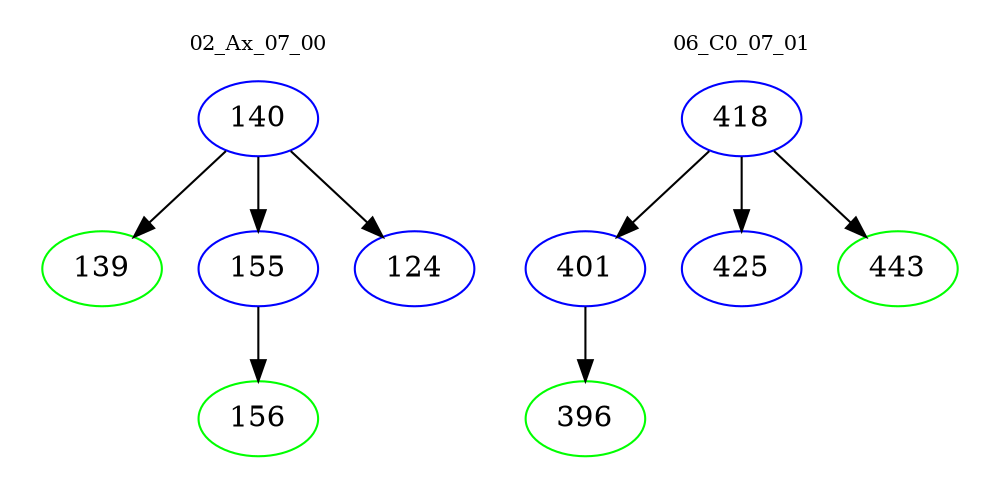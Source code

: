 digraph{
subgraph cluster_0 {
color = white
label = "02_Ax_07_00";
fontsize=10;
T0_140 [label="140", color="blue"]
T0_140 -> T0_139 [color="black"]
T0_139 [label="139", color="green"]
T0_140 -> T0_155 [color="black"]
T0_155 [label="155", color="blue"]
T0_155 -> T0_156 [color="black"]
T0_156 [label="156", color="green"]
T0_140 -> T0_124 [color="black"]
T0_124 [label="124", color="blue"]
}
subgraph cluster_1 {
color = white
label = "06_C0_07_01";
fontsize=10;
T1_418 [label="418", color="blue"]
T1_418 -> T1_401 [color="black"]
T1_401 [label="401", color="blue"]
T1_401 -> T1_396 [color="black"]
T1_396 [label="396", color="green"]
T1_418 -> T1_425 [color="black"]
T1_425 [label="425", color="blue"]
T1_418 -> T1_443 [color="black"]
T1_443 [label="443", color="green"]
}
}
